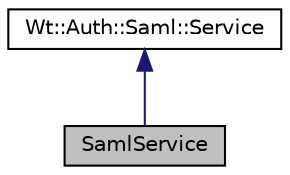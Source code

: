 digraph "SamlService"
{
 // LATEX_PDF_SIZE
  edge [fontname="Helvetica",fontsize="10",labelfontname="Helvetica",labelfontsize="10"];
  node [fontname="Helvetica",fontsize="10",shape=record];
  Node1 [label="SamlService",height=0.2,width=0.4,color="black", fillcolor="grey75", style="filled", fontcolor="black",tooltip=" "];
  Node2 -> Node1 [dir="back",color="midnightblue",fontsize="10",style="solid",fontname="Helvetica"];
  Node2 [label="Wt::Auth::Saml::Service",height=0.2,width=0.4,color="black", fillcolor="white", style="filled",URL="$classWt_1_1Auth_1_1Saml_1_1Service.html",tooltip="A minimal implementation of a SAML service provider."];
}
